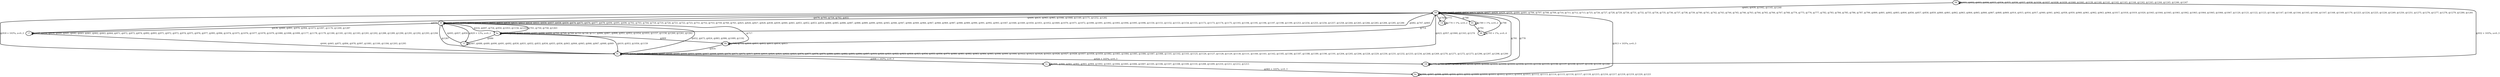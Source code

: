 digraph G {
        node [style=rounded, penwidth=3, fontsize=20, shape=oval];
        "0d" -> "0d" [label="@601, @602, @603, @604, @933, @934, @935, @936, @937, @938, @1036, @1037, @1038, @1039, @1040, @1041, @1139, @1140, @1141, @1142, @1143, @1144, @1242, @1243, @1244, @1245, @1246, @1247", color=black,arrowsize=1,style=bold,penwidth=3,fontsize=20];
"0d" -> "00" [label="@605, @939, @1042, @1145, @1248", color=black,arrowsize=1,style=bold,penwidth=3,fontsize=20];
"00" -> "00" [label="@606, @607, @608, @624, @625, @626, @627, @628, @629, @630, @680, @681, @706, @707, @708, @709, @710, @711, @712, @713, @725, @726, @727, @728, @729, @730, @731, @732, @733, @734, @735, @736, @737, @738, @739, @740, @741, @742, @743, @744, @745, @746, @763, @764, @765, @766, @767, @768, @774, @775, @776, @777, @782, @783, @784, @785, @786, @787, @799, @800, @801, @802, @803, @804, @856, @857, @858, @859, @860, @861, @862, @863, @864, @865, @866, @867, @868, @869, @914, @915, @916, @917, @940, @941, @942, @958, @959, @960, @961, @962, @963, @964, @1017, @1018, @1019, @1020, @1043, @1044, @1045, @1061, @1062, @1063, @1064, @1065, @1066, @1067, @1120, @1121, @1122, @1123, @1146, @1147, @1148, @1164, @1165, @1166, @1167, @1168, @1169, @1170, @1223, @1224, @1225, @1226, @1249, @1250, @1251, @1275, @1276, @1277, @1278, @1279, @1280, @1281", color=black,arrowsize=1,style=bold,penwidth=3,fontsize=20];
"00" -> "0f" [label="@609, @631, @943, @965, @1046, @1068, @1149, @1171, @1252, @1282", color=black,arrowsize=1,style=bold,penwidth=3,fontsize=20];
"0f" -> "0f" [label="@610, @611, @612, @613, @614, @615, @632, @633, @634, @635, @653, @654, @655, @656, @657, @658, @659, @674, @675, @676, @677, @678, @694, @695, @696, @702, @703, @704, @718, @719, @720, @721, @722, @723, @751, @752, @753, @759, @760, @761, @825, @826, @827, @828, @838, @839, @840, @841, @851, @852, @853, @854, @884, @885, @886, @887, @888, @889, @890, @944, @945, @946, @947, @948, @949, @966, @967, @968, @969, @987, @988, @989, @990, @991, @992, @993, @1047, @1048, @1049, @1050, @1051, @1052, @1069, @1070, @1071, @1072, @1090, @1091, @1092, @1093, @1094, @1095, @1096, @1150, @1151, @1152, @1153, @1154, @1155, @1172, @1173, @1174, @1175, @1193, @1194, @1195, @1196, @1197, @1198, @1199, @1253, @1254, @1255, @1256, @1257, @1258, @1264, @1265, @1266, @1283, @1284, @1285, @1286", color=black,arrowsize=1,style=bold,penwidth=3,fontsize=20];
"0f" -> "0a" [label="@616, @697, @754, @950, @1053, @1156, @1259", color=black,arrowsize=1,style=bold,penwidth=3,fontsize=20];
"0a" -> "0a" [label="@617, @618, @683, @684, @685, @698, @699, @700, @748, @749, @755, @756, @757, @806, @807, @808, @951, @952, @1054, @1055, @1157, @1158, @1260, @1261, @1262", color=black,arrowsize=1,style=bold,penwidth=3,fontsize=20];
"0a" -> "0c" [label="@619, @953, @1056, @1159", color=black,arrowsize=1,style=bold,penwidth=3,fontsize=20];
"0c" -> "0c" [label="@620, @621, @622, @645, @646, @647, @648, @649, @650, @651, @666, @667, @668, @669, @670, @671, @672, @817, @818, @819, @820, @821, @822, @823, @876, @877, @878, @879, @880, @881, @882, @895, @896, @897, @919, @920, @921, @922, @923, @924, @925, @954, @955, @956, @979, @980, @981, @982, @983, @984, @985, @998, @999, @1000, @1022, @1023, @1024, @1025, @1026, @1027, @1028, @1057, @1058, @1059, @1082, @1083, @1084, @1085, @1086, @1087, @1088, @1101, @1102, @1103, @1125, @1126, @1127, @1128, @1129, @1130, @1131, @1160, @1161, @1162, @1185, @1186, @1187, @1188, @1189, @1190, @1191, @1204, @1205, @1206, @1228, @1229, @1230, @1231, @1232, @1233, @1234, @1268, @1269, @1270, @1271, @1272, @1273, @1296, @1297, @1298, @1299", color=black,arrowsize=1,style=bold,penwidth=3,fontsize=20];
"0c" -> "00" [label="@623, @957, @1060, @1163, @1274", color=black,arrowsize=1,style=bold,penwidth=3,fontsize=20];
"0f" -> "17" [label="@636, @660, @891, @970, @994, @1073, @1097, @1176, @1200, @1287", color=black,arrowsize=1,style=bold,penwidth=3,fontsize=20];
"17" -> "17" [label="@637, @638, @639, @640, @641, @642, @643, @661, @662, @663, @664, @871, @872, @873, @874, @892, @893, @971, @972, @973, @974, @975, @976, @977, @995, @996, @1074, @1075, @1076, @1077, @1078, @1079, @1080, @1098, @1099, @1177, @1178, @1179, @1180, @1181, @1182, @1183, @1201, @1202, @1288, @1289, @1290, @1291, @1292, @1293, @1294", color=black,arrowsize=1,style=bold,penwidth=3,fontsize=20];
"17" -> "0c" [label="@644, @665, @875, @894, @978, @997, @1081, @1100, @1184, @1203, @1295", color=black,arrowsize=1,style=bold,penwidth=3,fontsize=20];
"0c" -> "0f" [label="@652, @673, @824, @883, @986, @1089, @1192", color=black,arrowsize=1,style=bold,penwidth=3,fontsize=20];
"0f" -> "00" [label="@679, @705, @724, @762, @855", color=black,arrowsize=1,style=bold,penwidth=3,fontsize=20];
"00" -> "0a" [label="@682, @747, @805", color=black,arrowsize=1,style=bold,penwidth=3,fontsize=20];
"0a" -> "15" [label="@686", color=black,arrowsize=1,style=bold,penwidth=3,fontsize=20];
"15" -> "15" [label="@687, @688, @689, @690, @691, @692, @830, @831, @832, @833, @834, @835, @836, @843, @844, @845, @846, @847, @848, @849", color=black,arrowsize=1,style=bold,penwidth=3,fontsize=20];
"15" -> "0f" [label="@693, @837, @850", color=black,arrowsize=1,style=bold,penwidth=3,fontsize=20];
"0a" -> "0f" [label="@701, @750, @758, @1263", color=black,arrowsize=1,style=bold,penwidth=3,fontsize=20];
"00" -> "0b" [label="@714", color=black,arrowsize=1,style=bold,penwidth=3,fontsize=20];
"0b" -> "0b" [label="@715, @716, @810, @811, @812, @813, @814, @815", color=black,arrowsize=1,style=bold,penwidth=3,fontsize=20];
"0b" -> "0f" [label="@717", color=black,arrowsize=1,style=bold,penwidth=3,fontsize=20];
"00" -> "14" [label="@769", color=black,arrowsize=1,style=bold,penwidth=3,fontsize=20];
"14" -> "14" [label="@770 + 1*n, n=0..2", color=black,arrowsize=1,style=bold,penwidth=3,fontsize=20];
"14" -> "00" [label="@773", color=black,arrowsize=1,style=bold,penwidth=3,fontsize=20];
"00" -> "18" [label="@778", color=black,arrowsize=1,style=bold,penwidth=3,fontsize=20];
"18" -> "18" [label="@779, @780, @927, @928, @929, @930, @931, @1030, @1031, @1032, @1033, @1034, @1133, @1134, @1135, @1136, @1137, @1236, @1237, @1238, @1239, @1240", color=black,arrowsize=1,style=bold,penwidth=3,fontsize=20];
"18" -> "00" [label="@781", color=black,arrowsize=1,style=bold,penwidth=3,fontsize=20];
"00" -> "01" [label="@788", color=black,arrowsize=1,style=bold,penwidth=3,fontsize=20];
"01" -> "01" [label="@789 + 1*n, n=0..2", color=black,arrowsize=1,style=bold,penwidth=3,fontsize=20];
"01" -> "08" [label="@792", color=black,arrowsize=1,style=bold,penwidth=3,fontsize=20];
"08" -> "08" [label="@793 + 1*n, n=0..4", color=black,arrowsize=1,style=bold,penwidth=3,fontsize=20];
"08" -> "00" [label="@798", color=black,arrowsize=1,style=bold,penwidth=3,fontsize=20];
"0a" -> "0b" [label="@809", color=black,arrowsize=1,style=bold,penwidth=3,fontsize=20];
"0b" -> "0c" [label="@816", color=black,arrowsize=1,style=bold,penwidth=3,fontsize=20];
"0f" -> "15" [label="@829 + 13*n, n=0..1", color=black,arrowsize=1,style=bold,penwidth=3,fontsize=20];
"00" -> "17" [label="@870", color=black,arrowsize=1,style=bold,penwidth=3,fontsize=20];
"0c" -> "1c" [label="@898 + 103*n, n=0..3", color=black,arrowsize=1,style=bold,penwidth=3,fontsize=20];
"1c" -> "1c" [label="@899, @900, @901, @902, @903, @904, @1002, @1003, @1004, @1005, @1006, @1007, @1105, @1106, @1107, @1108, @1109, @1110, @1208, @1209, @1210, @1211, @1212, @1213", color=black,arrowsize=1,style=bold,penwidth=3,fontsize=20];
"1c" -> "0e" [label="@905 + 103*n, n=0..3", color=black,arrowsize=1,style=bold,penwidth=3,fontsize=20];
"0e" -> "0e" [label="@906, @907, @908, @909, @910, @911, @912, @1009, @1010, @1011, @1012, @1013, @1014, @1015, @1112, @1113, @1114, @1115, @1116, @1117, @1118, @1215, @1216, @1217, @1218, @1219, @1220, @1221", color=black,arrowsize=1,style=bold,penwidth=3,fontsize=20];
"0e" -> "00" [label="@913 + 103*n, n=0..3", color=black,arrowsize=1,style=bold,penwidth=3,fontsize=20];
"00" -> "0c" [label="@918 + 103*n, n=0..3", color=black,arrowsize=1,style=bold,penwidth=3,fontsize=20];
"0c" -> "18" [label="@926 + 103*n, n=0..3", color=black,arrowsize=1,style=bold,penwidth=3,fontsize=20];
"18" -> "0d" [label="@932 + 103*n, n=0..3", color=black,arrowsize=1,style=bold,penwidth=3,fontsize=20];
"0f" -> "0c" [label="@1267", color=black,arrowsize=1,style=bold,penwidth=3,fontsize=20];
}
